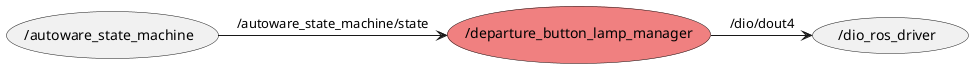 @startuml

usecase "/autoware_state_machine"
usecase "/departure_button_lamp_manager" #LightCoral
usecase "/dio_ros_driver"

(/autoware_state_machine) -> (/departure_button_lamp_manager) : /autoware_state_machine/state

(/departure_button_lamp_manager) -> (/dio_ros_driver) : /dio/dout4

@enduml

